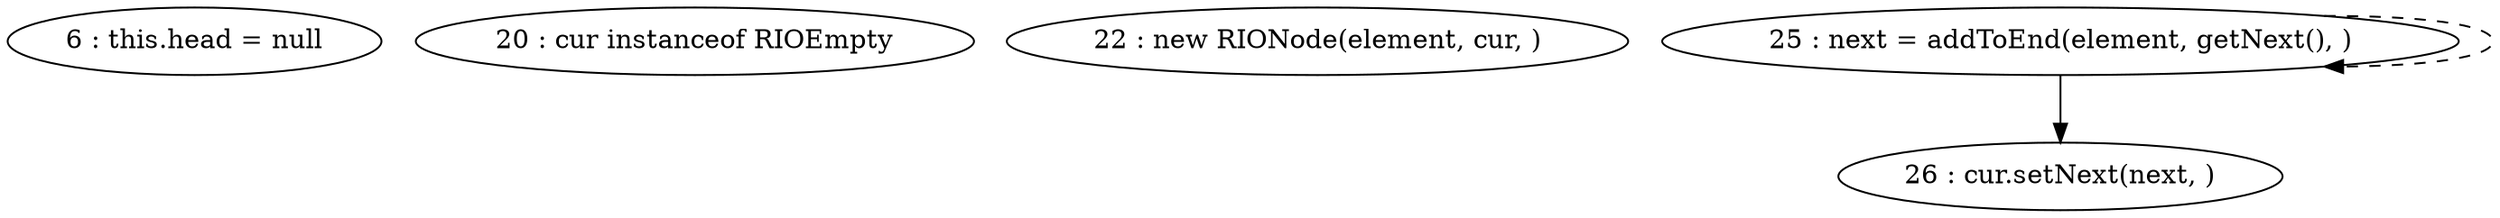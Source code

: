 digraph G {
"6 : this.head = null"
"20 : cur instanceof RIOEmpty"
"22 : new RIONode(element, cur, )"
"25 : next = addToEnd(element, getNext(), )"
"25 : next = addToEnd(element, getNext(), )" -> "26 : cur.setNext(next, )"
"25 : next = addToEnd(element, getNext(), )" -> "25 : next = addToEnd(element, getNext(), )" [style=dashed]
"26 : cur.setNext(next, )"
}